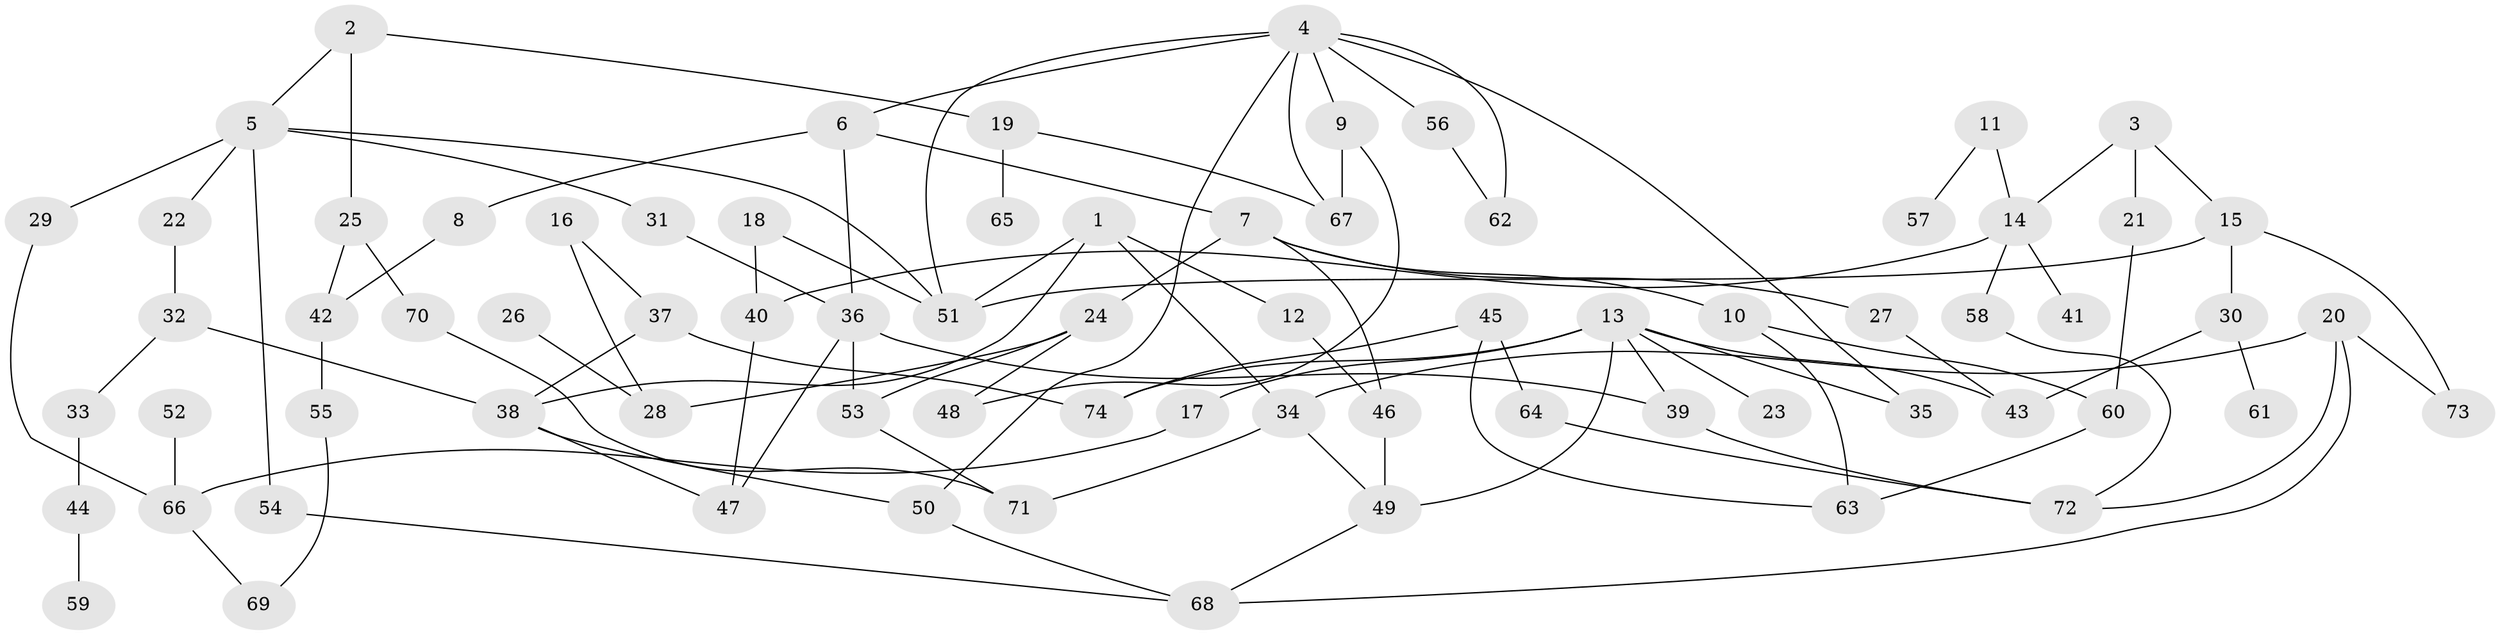 // original degree distribution, {4: 0.0945945945945946, 6: 0.033783783783783786, 7: 0.013513513513513514, 3: 0.24324324324324326, 2: 0.3310810810810811, 1: 0.24324324324324326, 5: 0.04054054054054054}
// Generated by graph-tools (version 1.1) at 2025/01/03/09/25 03:01:07]
// undirected, 74 vertices, 107 edges
graph export_dot {
graph [start="1"]
  node [color=gray90,style=filled];
  1;
  2;
  3;
  4;
  5;
  6;
  7;
  8;
  9;
  10;
  11;
  12;
  13;
  14;
  15;
  16;
  17;
  18;
  19;
  20;
  21;
  22;
  23;
  24;
  25;
  26;
  27;
  28;
  29;
  30;
  31;
  32;
  33;
  34;
  35;
  36;
  37;
  38;
  39;
  40;
  41;
  42;
  43;
  44;
  45;
  46;
  47;
  48;
  49;
  50;
  51;
  52;
  53;
  54;
  55;
  56;
  57;
  58;
  59;
  60;
  61;
  62;
  63;
  64;
  65;
  66;
  67;
  68;
  69;
  70;
  71;
  72;
  73;
  74;
  1 -- 12 [weight=1.0];
  1 -- 34 [weight=1.0];
  1 -- 38 [weight=1.0];
  1 -- 51 [weight=1.0];
  2 -- 5 [weight=1.0];
  2 -- 19 [weight=1.0];
  2 -- 25 [weight=1.0];
  3 -- 14 [weight=1.0];
  3 -- 15 [weight=1.0];
  3 -- 21 [weight=1.0];
  4 -- 6 [weight=1.0];
  4 -- 9 [weight=1.0];
  4 -- 35 [weight=1.0];
  4 -- 50 [weight=1.0];
  4 -- 51 [weight=1.0];
  4 -- 56 [weight=1.0];
  4 -- 62 [weight=1.0];
  4 -- 67 [weight=1.0];
  5 -- 22 [weight=1.0];
  5 -- 29 [weight=1.0];
  5 -- 31 [weight=1.0];
  5 -- 51 [weight=1.0];
  5 -- 54 [weight=1.0];
  6 -- 7 [weight=1.0];
  6 -- 8 [weight=1.0];
  6 -- 36 [weight=1.0];
  7 -- 10 [weight=1.0];
  7 -- 24 [weight=1.0];
  7 -- 27 [weight=1.0];
  7 -- 46 [weight=2.0];
  8 -- 42 [weight=1.0];
  9 -- 48 [weight=1.0];
  9 -- 67 [weight=1.0];
  10 -- 60 [weight=1.0];
  10 -- 63 [weight=1.0];
  11 -- 14 [weight=1.0];
  11 -- 57 [weight=1.0];
  12 -- 46 [weight=1.0];
  13 -- 17 [weight=1.0];
  13 -- 23 [weight=1.0];
  13 -- 35 [weight=1.0];
  13 -- 39 [weight=1.0];
  13 -- 43 [weight=1.0];
  13 -- 49 [weight=2.0];
  13 -- 74 [weight=1.0];
  14 -- 40 [weight=1.0];
  14 -- 41 [weight=1.0];
  14 -- 58 [weight=1.0];
  15 -- 30 [weight=1.0];
  15 -- 51 [weight=1.0];
  15 -- 73 [weight=1.0];
  16 -- 28 [weight=1.0];
  16 -- 37 [weight=1.0];
  17 -- 66 [weight=1.0];
  18 -- 40 [weight=1.0];
  18 -- 51 [weight=1.0];
  19 -- 65 [weight=1.0];
  19 -- 67 [weight=1.0];
  20 -- 34 [weight=2.0];
  20 -- 68 [weight=1.0];
  20 -- 72 [weight=1.0];
  20 -- 73 [weight=1.0];
  21 -- 60 [weight=1.0];
  22 -- 32 [weight=1.0];
  24 -- 28 [weight=1.0];
  24 -- 48 [weight=1.0];
  24 -- 53 [weight=1.0];
  25 -- 42 [weight=1.0];
  25 -- 70 [weight=1.0];
  26 -- 28 [weight=1.0];
  27 -- 43 [weight=1.0];
  29 -- 66 [weight=1.0];
  30 -- 43 [weight=1.0];
  30 -- 61 [weight=1.0];
  31 -- 36 [weight=1.0];
  32 -- 33 [weight=1.0];
  32 -- 38 [weight=1.0];
  33 -- 44 [weight=1.0];
  34 -- 49 [weight=1.0];
  34 -- 71 [weight=1.0];
  36 -- 39 [weight=1.0];
  36 -- 47 [weight=1.0];
  36 -- 53 [weight=1.0];
  37 -- 38 [weight=1.0];
  37 -- 74 [weight=1.0];
  38 -- 47 [weight=1.0];
  38 -- 50 [weight=1.0];
  39 -- 72 [weight=1.0];
  40 -- 47 [weight=1.0];
  42 -- 55 [weight=2.0];
  44 -- 59 [weight=1.0];
  45 -- 63 [weight=1.0];
  45 -- 64 [weight=1.0];
  45 -- 74 [weight=1.0];
  46 -- 49 [weight=1.0];
  49 -- 68 [weight=1.0];
  50 -- 68 [weight=1.0];
  52 -- 66 [weight=1.0];
  53 -- 71 [weight=1.0];
  54 -- 68 [weight=1.0];
  55 -- 69 [weight=1.0];
  56 -- 62 [weight=1.0];
  58 -- 72 [weight=1.0];
  60 -- 63 [weight=1.0];
  64 -- 72 [weight=1.0];
  66 -- 69 [weight=1.0];
  70 -- 71 [weight=1.0];
}
